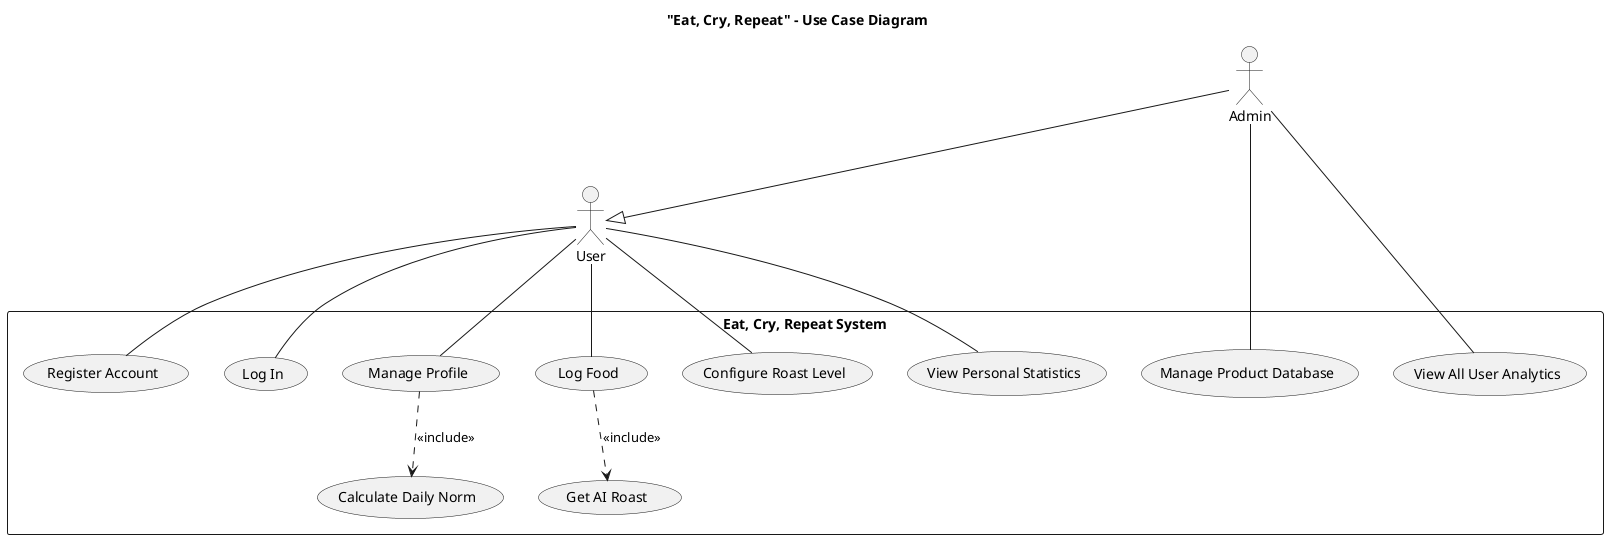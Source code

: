 @startuml
' Diagram Title
title "Eat, Cry, Repeat" - Use Case Diagram

' Define Actors
actor User
actor Admin

' Admin is a type of User
Admin --|> User

' Define the system boundary
rectangle "Eat, Cry, Repeat System" {
  ' User Use Cases
  usecase "Register Account" as UC_Register
  usecase "Log In" as UC_Login
  usecase "Manage Profile" as UC_Profile
  usecase "Log Food" as UC_LogFood
  usecase "Get AI Roast" as UC_Roast
  usecase "Configure Roast Level" as UC_ConfigureRoast
  usecase "View Personal Statistics" as UC_Stats
  usecase "Calculate Daily Norm" as UC_Calc

  ' Admin Use Cases
  usecase "Manage Product Database" as UC_Admin_Products
  usecase "View All User Analytics" as UC_Admin_Analytics

  ' Define relationships for User
  User -- UC_Register
  User -- UC_Login
  User -- UC_Profile
  User -- UC_LogFood
  User -- UC_ConfigureRoast
  User -- UC_Stats

  ' Define relationships for Admin
  Admin -- UC_Admin_Products
  Admin -- UC_Admin_Analytics

  ' Define include/extend relationships to show dependencies
  UC_LogFood ..> UC_Roast : <<include>>
  UC_Profile ..> UC_Calc : <<include>>
}
@enduml
